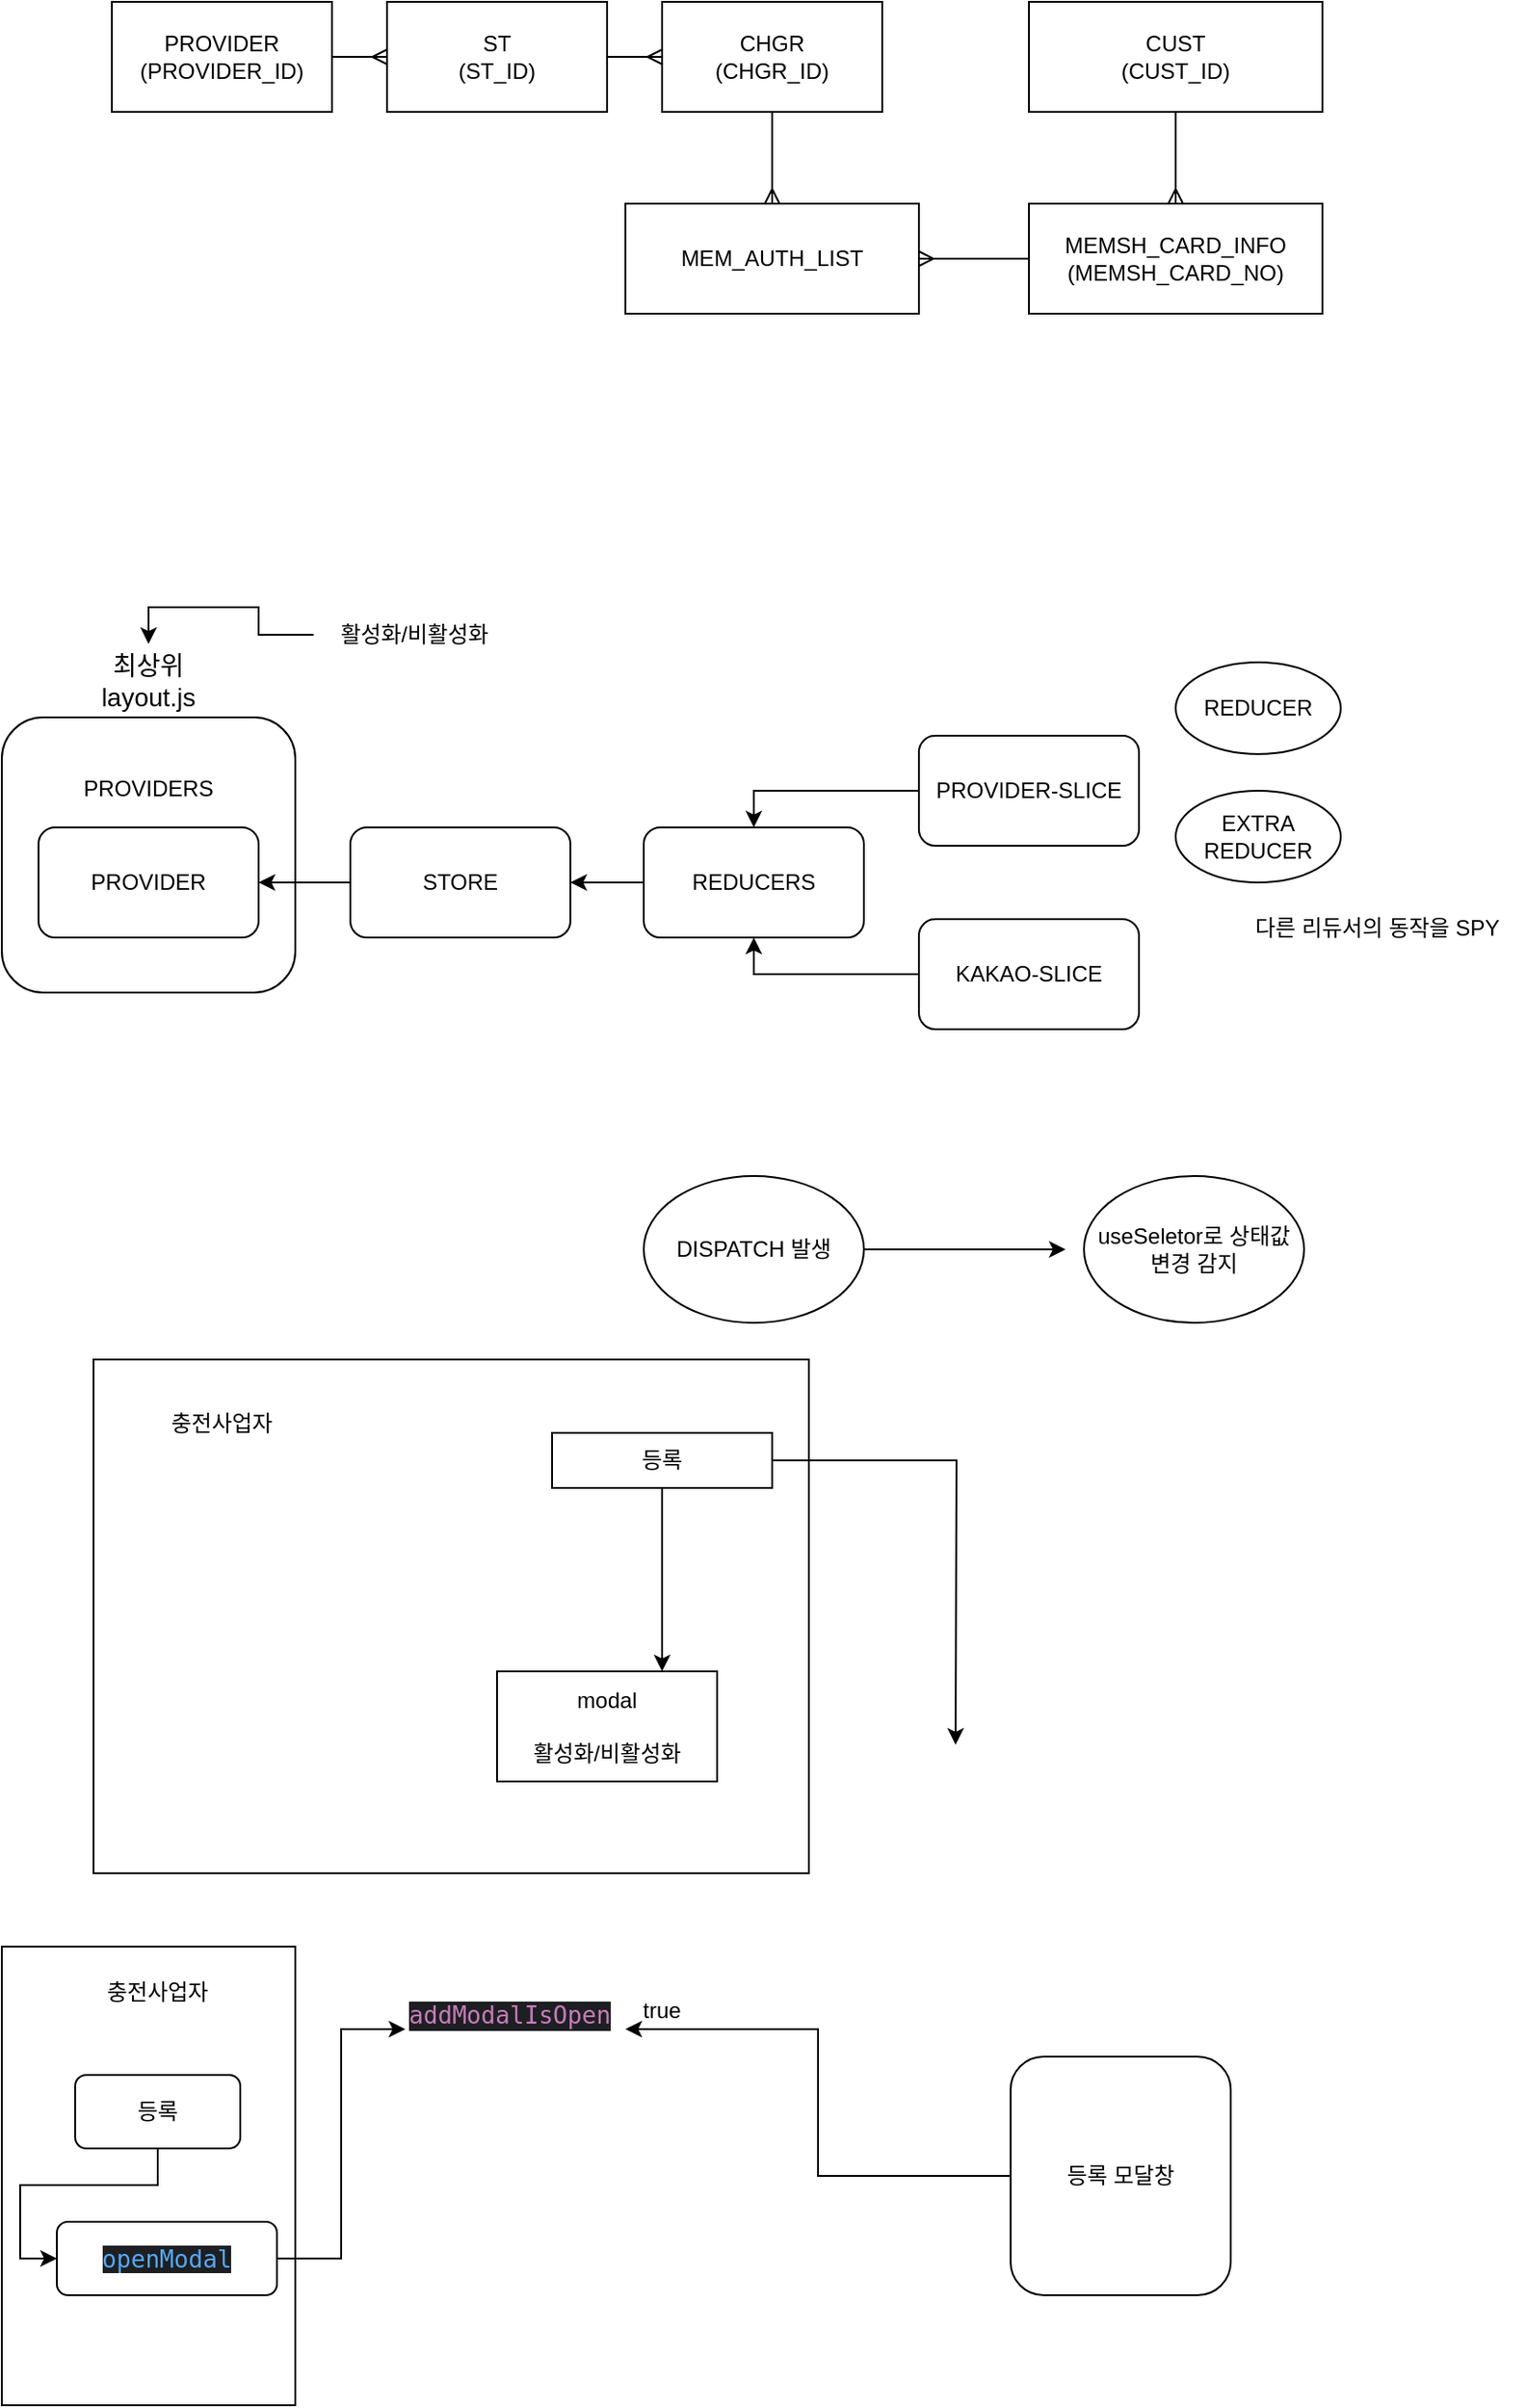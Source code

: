<mxfile version="22.1.11" type="github">
  <diagram id="Oc9VZ4RDsRu7IjmT5tZU" name="페이지-1">
    <mxGraphModel dx="1050" dy="565" grid="1" gridSize="10" guides="1" tooltips="1" connect="1" arrows="1" fold="1" page="1" pageScale="1" pageWidth="827" pageHeight="1169" math="0" shadow="0">
      <root>
        <mxCell id="0" />
        <mxCell id="1" parent="0" />
        <mxCell id="dKqDjVCrPPVPqC3nHR22-33" value="" style="rounded=0;whiteSpace=wrap;html=1;" vertex="1" parent="1">
          <mxGeometry x="40" y="1120" width="160" height="250" as="geometry" />
        </mxCell>
        <mxCell id="dKqDjVCrPPVPqC3nHR22-3" value="&lt;br&gt;&lt;br&gt;PROVIDERS&lt;br&gt;&lt;br&gt;&lt;br&gt;&lt;br&gt;&lt;br&gt;&lt;br&gt;&lt;br&gt;&lt;br&gt;" style="rounded=1;whiteSpace=wrap;html=1;" vertex="1" parent="1">
          <mxGeometry x="40" y="450" width="160" height="150" as="geometry" />
        </mxCell>
        <mxCell id="3PDpEoZ0g_ruiQbjt8_G-4" style="edgeStyle=orthogonalEdgeStyle;rounded=0;orthogonalLoop=1;jettySize=auto;html=1;endArrow=ERmany;endFill=0;" parent="1" source="3PDpEoZ0g_ruiQbjt8_G-1" target="3PDpEoZ0g_ruiQbjt8_G-2" edge="1">
          <mxGeometry relative="1" as="geometry" />
        </mxCell>
        <mxCell id="3PDpEoZ0g_ruiQbjt8_G-1" value="PROVIDER&lt;br&gt;(PROVIDER_ID)" style="rounded=0;whiteSpace=wrap;html=1;" parent="1" vertex="1">
          <mxGeometry x="100" y="60" width="120" height="60" as="geometry" />
        </mxCell>
        <mxCell id="3PDpEoZ0g_ruiQbjt8_G-5" style="edgeStyle=orthogonalEdgeStyle;rounded=0;orthogonalLoop=1;jettySize=auto;html=1;endArrow=ERmany;endFill=0;" parent="1" source="3PDpEoZ0g_ruiQbjt8_G-2" target="3PDpEoZ0g_ruiQbjt8_G-3" edge="1">
          <mxGeometry relative="1" as="geometry" />
        </mxCell>
        <mxCell id="3PDpEoZ0g_ruiQbjt8_G-2" value="ST&lt;br&gt;(ST_ID)" style="rounded=0;whiteSpace=wrap;html=1;" parent="1" vertex="1">
          <mxGeometry x="250" y="60" width="120" height="60" as="geometry" />
        </mxCell>
        <mxCell id="3PDpEoZ0g_ruiQbjt8_G-7" style="edgeStyle=orthogonalEdgeStyle;rounded=0;orthogonalLoop=1;jettySize=auto;html=1;endArrow=ERmany;endFill=0;" parent="1" source="3PDpEoZ0g_ruiQbjt8_G-3" target="3PDpEoZ0g_ruiQbjt8_G-6" edge="1">
          <mxGeometry relative="1" as="geometry" />
        </mxCell>
        <mxCell id="3PDpEoZ0g_ruiQbjt8_G-3" value="CHGR&lt;br&gt;(CHGR_ID)" style="rounded=0;whiteSpace=wrap;html=1;" parent="1" vertex="1">
          <mxGeometry x="400" y="60" width="120" height="60" as="geometry" />
        </mxCell>
        <mxCell id="3PDpEoZ0g_ruiQbjt8_G-6" value="MEM_AUTH_LIST" style="rounded=0;whiteSpace=wrap;html=1;" parent="1" vertex="1">
          <mxGeometry x="380" y="170" width="160" height="60" as="geometry" />
        </mxCell>
        <mxCell id="3PDpEoZ0g_ruiQbjt8_G-11" style="edgeStyle=orthogonalEdgeStyle;rounded=0;orthogonalLoop=1;jettySize=auto;html=1;entryX=1;entryY=0.5;entryDx=0;entryDy=0;endArrow=ERmany;endFill=0;" parent="1" source="3PDpEoZ0g_ruiQbjt8_G-8" target="3PDpEoZ0g_ruiQbjt8_G-6" edge="1">
          <mxGeometry relative="1" as="geometry" />
        </mxCell>
        <mxCell id="3PDpEoZ0g_ruiQbjt8_G-8" value="MEMSH_CARD_INFO&lt;br&gt;(MEMSH_CARD_NO)" style="rounded=0;whiteSpace=wrap;html=1;" parent="1" vertex="1">
          <mxGeometry x="600" y="170" width="160" height="60" as="geometry" />
        </mxCell>
        <mxCell id="3PDpEoZ0g_ruiQbjt8_G-10" style="edgeStyle=orthogonalEdgeStyle;rounded=0;orthogonalLoop=1;jettySize=auto;html=1;endArrow=ERmany;endFill=0;" parent="1" source="3PDpEoZ0g_ruiQbjt8_G-9" target="3PDpEoZ0g_ruiQbjt8_G-8" edge="1">
          <mxGeometry relative="1" as="geometry" />
        </mxCell>
        <mxCell id="3PDpEoZ0g_ruiQbjt8_G-9" value="CUST&lt;br&gt;(CUST_ID)" style="rounded=0;whiteSpace=wrap;html=1;" parent="1" vertex="1">
          <mxGeometry x="600" y="60" width="160" height="60" as="geometry" />
        </mxCell>
        <mxCell id="dKqDjVCrPPVPqC3nHR22-4" style="edgeStyle=orthogonalEdgeStyle;rounded=0;orthogonalLoop=1;jettySize=auto;html=1;entryX=1;entryY=0.5;entryDx=0;entryDy=0;" edge="1" parent="1" source="dKqDjVCrPPVPqC3nHR22-1" target="dKqDjVCrPPVPqC3nHR22-2">
          <mxGeometry relative="1" as="geometry" />
        </mxCell>
        <mxCell id="dKqDjVCrPPVPqC3nHR22-1" value="STORE" style="rounded=1;whiteSpace=wrap;html=1;" vertex="1" parent="1">
          <mxGeometry x="230" y="510" width="120" height="60" as="geometry" />
        </mxCell>
        <mxCell id="dKqDjVCrPPVPqC3nHR22-2" value="PROVIDER" style="rounded=1;whiteSpace=wrap;html=1;" vertex="1" parent="1">
          <mxGeometry x="60" y="510" width="120" height="60" as="geometry" />
        </mxCell>
        <mxCell id="dKqDjVCrPPVPqC3nHR22-5" value="최상위 layout.js" style="text;html=1;strokeColor=none;fillColor=none;align=center;verticalAlign=middle;whiteSpace=wrap;rounded=0;fontStyle=0;fontSize=14;" vertex="1" parent="1">
          <mxGeometry x="90" y="410" width="60" height="40" as="geometry" />
        </mxCell>
        <mxCell id="dKqDjVCrPPVPqC3nHR22-7" style="edgeStyle=orthogonalEdgeStyle;rounded=0;orthogonalLoop=1;jettySize=auto;html=1;entryX=1;entryY=0.5;entryDx=0;entryDy=0;" edge="1" parent="1" source="dKqDjVCrPPVPqC3nHR22-6" target="dKqDjVCrPPVPqC3nHR22-1">
          <mxGeometry relative="1" as="geometry" />
        </mxCell>
        <mxCell id="dKqDjVCrPPVPqC3nHR22-6" value="REDUCERS" style="rounded=1;whiteSpace=wrap;html=1;" vertex="1" parent="1">
          <mxGeometry x="390" y="510" width="120" height="60" as="geometry" />
        </mxCell>
        <mxCell id="dKqDjVCrPPVPqC3nHR22-10" style="edgeStyle=orthogonalEdgeStyle;rounded=0;orthogonalLoop=1;jettySize=auto;html=1;entryX=0.5;entryY=0;entryDx=0;entryDy=0;" edge="1" parent="1" source="dKqDjVCrPPVPqC3nHR22-8" target="dKqDjVCrPPVPqC3nHR22-6">
          <mxGeometry relative="1" as="geometry" />
        </mxCell>
        <mxCell id="dKqDjVCrPPVPqC3nHR22-8" value="PROVIDER-SLICE" style="rounded=1;whiteSpace=wrap;html=1;" vertex="1" parent="1">
          <mxGeometry x="540" y="460" width="120" height="60" as="geometry" />
        </mxCell>
        <mxCell id="dKqDjVCrPPVPqC3nHR22-12" style="edgeStyle=orthogonalEdgeStyle;rounded=0;orthogonalLoop=1;jettySize=auto;html=1;entryX=0.5;entryY=1;entryDx=0;entryDy=0;" edge="1" parent="1" source="dKqDjVCrPPVPqC3nHR22-9" target="dKqDjVCrPPVPqC3nHR22-6">
          <mxGeometry relative="1" as="geometry" />
        </mxCell>
        <mxCell id="dKqDjVCrPPVPqC3nHR22-9" value="KAKAO-SLICE" style="rounded=1;whiteSpace=wrap;html=1;" vertex="1" parent="1">
          <mxGeometry x="540" y="560" width="120" height="60" as="geometry" />
        </mxCell>
        <mxCell id="dKqDjVCrPPVPqC3nHR22-13" value="REDUCER" style="ellipse;whiteSpace=wrap;html=1;" vertex="1" parent="1">
          <mxGeometry x="680" y="420" width="90" height="50" as="geometry" />
        </mxCell>
        <mxCell id="dKqDjVCrPPVPqC3nHR22-14" value="EXTRA&lt;br&gt;REDUCER" style="ellipse;whiteSpace=wrap;html=1;" vertex="1" parent="1">
          <mxGeometry x="680" y="490" width="90" height="50" as="geometry" />
        </mxCell>
        <mxCell id="dKqDjVCrPPVPqC3nHR22-15" value="다른 리듀서의 동작을 SPY" style="text;html=1;strokeColor=none;fillColor=none;align=center;verticalAlign=middle;whiteSpace=wrap;rounded=0;" vertex="1" parent="1">
          <mxGeometry x="710" y="550" width="160" height="30" as="geometry" />
        </mxCell>
        <mxCell id="dKqDjVCrPPVPqC3nHR22-17" style="edgeStyle=orthogonalEdgeStyle;rounded=0;orthogonalLoop=1;jettySize=auto;html=1;" edge="1" parent="1" source="dKqDjVCrPPVPqC3nHR22-16">
          <mxGeometry relative="1" as="geometry">
            <mxPoint x="620" y="740" as="targetPoint" />
          </mxGeometry>
        </mxCell>
        <mxCell id="dKqDjVCrPPVPqC3nHR22-16" value="DISPATCH 발생" style="ellipse;whiteSpace=wrap;html=1;" vertex="1" parent="1">
          <mxGeometry x="390" y="700" width="120" height="80" as="geometry" />
        </mxCell>
        <mxCell id="dKqDjVCrPPVPqC3nHR22-18" value="useSeletor로 상태값 변경 감지" style="ellipse;whiteSpace=wrap;html=1;" vertex="1" parent="1">
          <mxGeometry x="630" y="700" width="120" height="80" as="geometry" />
        </mxCell>
        <mxCell id="dKqDjVCrPPVPqC3nHR22-20" value="" style="rounded=0;whiteSpace=wrap;html=1;" vertex="1" parent="1">
          <mxGeometry x="90" y="800" width="390" height="280" as="geometry" />
        </mxCell>
        <mxCell id="dKqDjVCrPPVPqC3nHR22-21" value="modal&lt;br&gt;&lt;br&gt;활성화/비활성화" style="rounded=0;whiteSpace=wrap;html=1;" vertex="1" parent="1">
          <mxGeometry x="310" y="970" width="120" height="60" as="geometry" />
        </mxCell>
        <mxCell id="dKqDjVCrPPVPqC3nHR22-22" value="충전사업자" style="text;html=1;strokeColor=none;fillColor=none;align=center;verticalAlign=middle;whiteSpace=wrap;rounded=0;" vertex="1" parent="1">
          <mxGeometry x="120" y="820" width="80" height="30" as="geometry" />
        </mxCell>
        <mxCell id="dKqDjVCrPPVPqC3nHR22-24" style="edgeStyle=orthogonalEdgeStyle;rounded=0;orthogonalLoop=1;jettySize=auto;html=1;entryX=0.75;entryY=0;entryDx=0;entryDy=0;" edge="1" parent="1" source="dKqDjVCrPPVPqC3nHR22-23" target="dKqDjVCrPPVPqC3nHR22-21">
          <mxGeometry relative="1" as="geometry" />
        </mxCell>
        <mxCell id="dKqDjVCrPPVPqC3nHR22-26" style="edgeStyle=orthogonalEdgeStyle;rounded=0;orthogonalLoop=1;jettySize=auto;html=1;" edge="1" parent="1" source="dKqDjVCrPPVPqC3nHR22-23">
          <mxGeometry relative="1" as="geometry">
            <mxPoint x="560" y="1010" as="targetPoint" />
          </mxGeometry>
        </mxCell>
        <mxCell id="dKqDjVCrPPVPqC3nHR22-23" value="등록" style="rounded=0;whiteSpace=wrap;html=1;" vertex="1" parent="1">
          <mxGeometry x="340" y="840" width="120" height="30" as="geometry" />
        </mxCell>
        <mxCell id="dKqDjVCrPPVPqC3nHR22-27" style="edgeStyle=orthogonalEdgeStyle;rounded=0;orthogonalLoop=1;jettySize=auto;html=1;entryX=0.5;entryY=0;entryDx=0;entryDy=0;" edge="1" parent="1" source="dKqDjVCrPPVPqC3nHR22-25" target="dKqDjVCrPPVPqC3nHR22-5">
          <mxGeometry relative="1" as="geometry" />
        </mxCell>
        <mxCell id="dKqDjVCrPPVPqC3nHR22-25" value="활성화/비활성화" style="text;html=1;strokeColor=none;fillColor=none;align=center;verticalAlign=middle;whiteSpace=wrap;rounded=0;" vertex="1" parent="1">
          <mxGeometry x="210" y="390" width="110" height="30" as="geometry" />
        </mxCell>
        <mxCell id="dKqDjVCrPPVPqC3nHR22-30" style="edgeStyle=orthogonalEdgeStyle;rounded=0;orthogonalLoop=1;jettySize=auto;html=1;entryX=0;entryY=0.5;entryDx=0;entryDy=0;" edge="1" parent="1" source="dKqDjVCrPPVPqC3nHR22-28" target="dKqDjVCrPPVPqC3nHR22-29">
          <mxGeometry relative="1" as="geometry" />
        </mxCell>
        <mxCell id="dKqDjVCrPPVPqC3nHR22-28" value="등록" style="rounded=1;whiteSpace=wrap;html=1;" vertex="1" parent="1">
          <mxGeometry x="80" y="1190" width="90" height="40" as="geometry" />
        </mxCell>
        <mxCell id="dKqDjVCrPPVPqC3nHR22-36" style="edgeStyle=orthogonalEdgeStyle;rounded=0;orthogonalLoop=1;jettySize=auto;html=1;entryX=0;entryY=0.5;entryDx=0;entryDy=0;" edge="1" parent="1" source="dKqDjVCrPPVPqC3nHR22-29" target="dKqDjVCrPPVPqC3nHR22-31">
          <mxGeometry relative="1" as="geometry" />
        </mxCell>
        <mxCell id="dKqDjVCrPPVPqC3nHR22-29" value="&lt;div style=&quot;background-color:#1e1f22;color:#bcbec4&quot;&gt;&lt;pre style=&quot;font-family:&#39;JetBrains Mono&#39;,monospace;font-size:9.8pt;&quot;&gt;&lt;span style=&quot;color:#56a8f5;&quot;&gt;openModal&lt;/span&gt;&lt;/pre&gt;&lt;/div&gt;" style="rounded=1;whiteSpace=wrap;html=1;" vertex="1" parent="1">
          <mxGeometry x="70" y="1270" width="120" height="40" as="geometry" />
        </mxCell>
        <mxCell id="dKqDjVCrPPVPqC3nHR22-31" value="&lt;div style=&quot;background-color:#1e1f22;color:#bcbec4&quot;&gt;&lt;pre style=&quot;font-family:&#39;JetBrains Mono&#39;,monospace;font-size:9.8pt;&quot;&gt;&lt;span style=&quot;color:#c77dbb;&quot;&gt;addModalIsOpen&lt;/span&gt;&lt;/pre&gt;&lt;/div&gt;" style="text;whiteSpace=wrap;html=1;" vertex="1" parent="1">
          <mxGeometry x="260" y="1130" width="120" height="70" as="geometry" />
        </mxCell>
        <mxCell id="dKqDjVCrPPVPqC3nHR22-32" value="true" style="text;html=1;strokeColor=none;fillColor=none;align=center;verticalAlign=middle;whiteSpace=wrap;rounded=0;" vertex="1" parent="1">
          <mxGeometry x="370" y="1140" width="60" height="30" as="geometry" />
        </mxCell>
        <mxCell id="dKqDjVCrPPVPqC3nHR22-34" value="충전사업자" style="text;html=1;strokeColor=none;fillColor=none;align=center;verticalAlign=middle;whiteSpace=wrap;rounded=0;" vertex="1" parent="1">
          <mxGeometry x="90" y="1130" width="70" height="30" as="geometry" />
        </mxCell>
        <mxCell id="dKqDjVCrPPVPqC3nHR22-37" style="edgeStyle=orthogonalEdgeStyle;rounded=0;orthogonalLoop=1;jettySize=auto;html=1;" edge="1" parent="1" source="dKqDjVCrPPVPqC3nHR22-35" target="dKqDjVCrPPVPqC3nHR22-31">
          <mxGeometry relative="1" as="geometry" />
        </mxCell>
        <mxCell id="dKqDjVCrPPVPqC3nHR22-35" value="등록 모달창" style="rounded=1;whiteSpace=wrap;html=1;" vertex="1" parent="1">
          <mxGeometry x="590" y="1180" width="120" height="130" as="geometry" />
        </mxCell>
      </root>
    </mxGraphModel>
  </diagram>
</mxfile>
